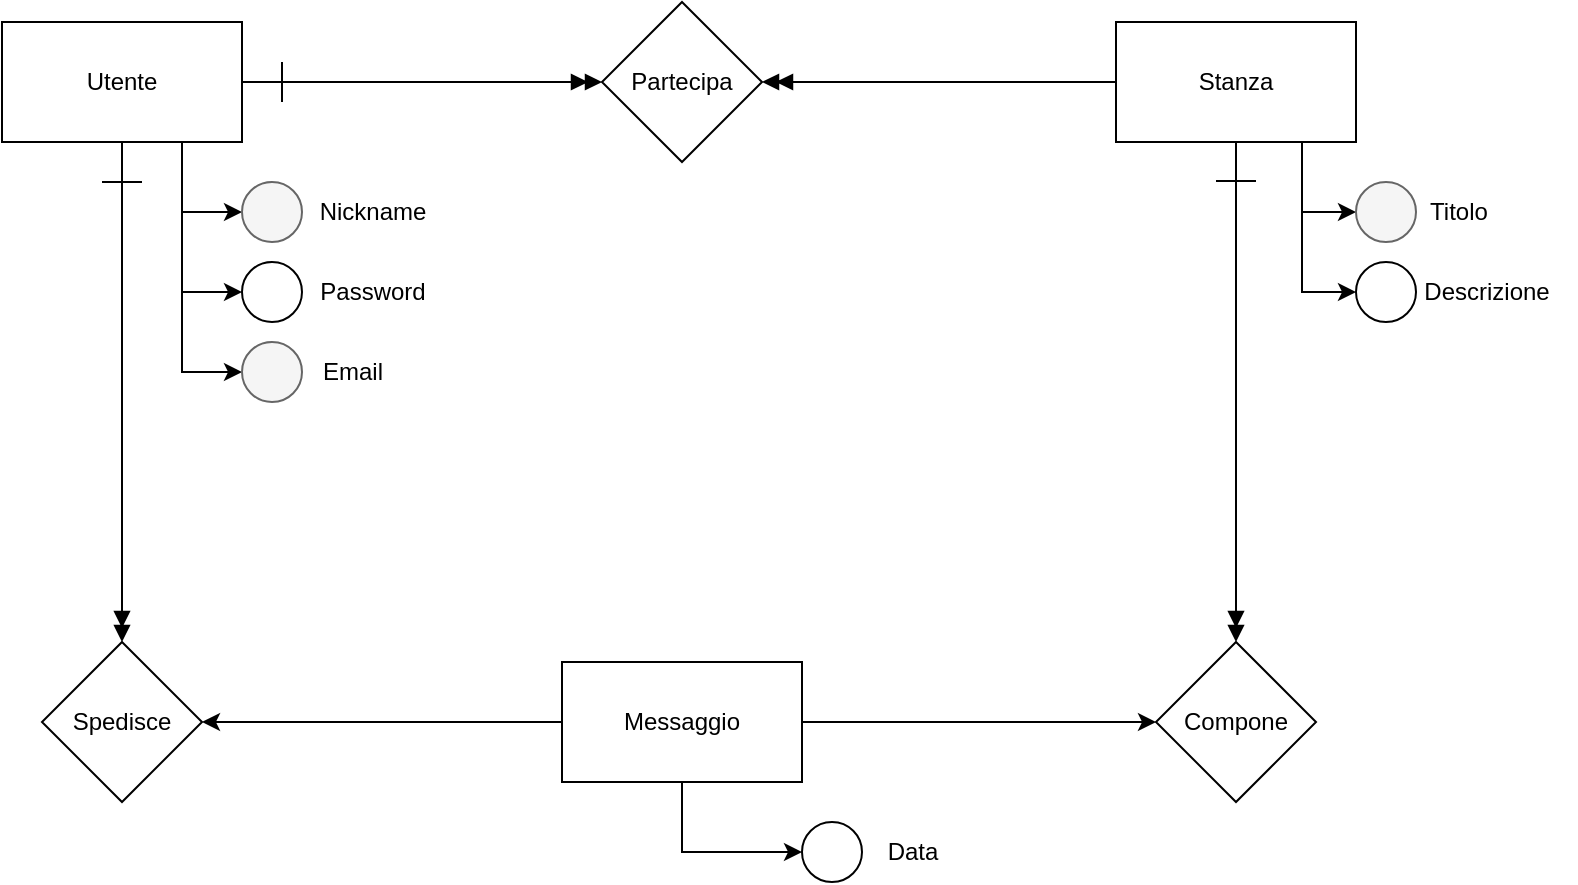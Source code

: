 <mxfile version="24.2.5" type="device">
  <diagram name="Pagina-1" id="ZEZJ7vG_agCJgwUqd_yj">
    <mxGraphModel dx="880" dy="532" grid="1" gridSize="10" guides="1" tooltips="1" connect="1" arrows="1" fold="1" page="1" pageScale="1" pageWidth="827" pageHeight="1169" math="0" shadow="0">
      <root>
        <mxCell id="0" />
        <mxCell id="1" parent="0" />
        <mxCell id="AQ_JEi1w0hB8qwyN36sD-11" style="edgeStyle=orthogonalEdgeStyle;rounded=0;orthogonalLoop=1;jettySize=auto;html=1;entryX=0;entryY=0.5;entryDx=0;entryDy=0;" edge="1" parent="1" source="AQ_JEi1w0hB8qwyN36sD-1" target="AQ_JEi1w0hB8qwyN36sD-2">
          <mxGeometry relative="1" as="geometry">
            <Array as="points">
              <mxPoint x="130" y="175" />
            </Array>
          </mxGeometry>
        </mxCell>
        <mxCell id="AQ_JEi1w0hB8qwyN36sD-12" style="edgeStyle=orthogonalEdgeStyle;rounded=0;orthogonalLoop=1;jettySize=auto;html=1;entryX=0;entryY=0.5;entryDx=0;entryDy=0;" edge="1" parent="1" source="AQ_JEi1w0hB8qwyN36sD-1" target="AQ_JEi1w0hB8qwyN36sD-6">
          <mxGeometry relative="1" as="geometry">
            <Array as="points">
              <mxPoint x="130" y="215" />
            </Array>
          </mxGeometry>
        </mxCell>
        <mxCell id="AQ_JEi1w0hB8qwyN36sD-13" style="edgeStyle=orthogonalEdgeStyle;rounded=0;orthogonalLoop=1;jettySize=auto;html=1;entryX=0;entryY=0.5;entryDx=0;entryDy=0;" edge="1" parent="1" source="AQ_JEi1w0hB8qwyN36sD-1" target="AQ_JEi1w0hB8qwyN36sD-8">
          <mxGeometry relative="1" as="geometry">
            <Array as="points">
              <mxPoint x="130" y="255" />
            </Array>
          </mxGeometry>
        </mxCell>
        <mxCell id="AQ_JEi1w0hB8qwyN36sD-29" style="edgeStyle=orthogonalEdgeStyle;rounded=0;orthogonalLoop=1;jettySize=auto;html=1;entryX=0;entryY=0.5;entryDx=0;entryDy=0;endArrow=doubleBlock;endFill=1;" edge="1" parent="1" source="AQ_JEi1w0hB8qwyN36sD-1" target="AQ_JEi1w0hB8qwyN36sD-28">
          <mxGeometry relative="1" as="geometry" />
        </mxCell>
        <mxCell id="AQ_JEi1w0hB8qwyN36sD-36" style="edgeStyle=orthogonalEdgeStyle;rounded=0;orthogonalLoop=1;jettySize=auto;html=1;entryX=0.5;entryY=0;entryDx=0;entryDy=0;endArrow=doubleBlock;endFill=1;" edge="1" parent="1" source="AQ_JEi1w0hB8qwyN36sD-1" target="AQ_JEi1w0hB8qwyN36sD-32">
          <mxGeometry relative="1" as="geometry" />
        </mxCell>
        <mxCell id="AQ_JEi1w0hB8qwyN36sD-1" value="Utente" style="rounded=0;whiteSpace=wrap;html=1;" vertex="1" parent="1">
          <mxGeometry x="40" y="80" width="120" height="60" as="geometry" />
        </mxCell>
        <mxCell id="AQ_JEi1w0hB8qwyN36sD-2" value="" style="ellipse;whiteSpace=wrap;html=1;aspect=fixed;fillColor=#f5f5f5;fontColor=#333333;strokeColor=#666666;" vertex="1" parent="1">
          <mxGeometry x="160" y="160" width="30" height="30" as="geometry" />
        </mxCell>
        <mxCell id="AQ_JEi1w0hB8qwyN36sD-5" value="Nickname" style="text;html=1;align=center;verticalAlign=middle;resizable=0;points=[];autosize=1;strokeColor=none;fillColor=none;" vertex="1" parent="1">
          <mxGeometry x="185" y="160" width="80" height="30" as="geometry" />
        </mxCell>
        <mxCell id="AQ_JEi1w0hB8qwyN36sD-6" value="" style="ellipse;whiteSpace=wrap;html=1;aspect=fixed;" vertex="1" parent="1">
          <mxGeometry x="160" y="200" width="30" height="30" as="geometry" />
        </mxCell>
        <mxCell id="AQ_JEi1w0hB8qwyN36sD-7" value="Password" style="text;html=1;align=center;verticalAlign=middle;resizable=0;points=[];autosize=1;strokeColor=none;fillColor=none;" vertex="1" parent="1">
          <mxGeometry x="185" y="200" width="80" height="30" as="geometry" />
        </mxCell>
        <mxCell id="AQ_JEi1w0hB8qwyN36sD-8" value="" style="ellipse;whiteSpace=wrap;html=1;aspect=fixed;fillColor=#f5f5f5;fontColor=#333333;strokeColor=#666666;" vertex="1" parent="1">
          <mxGeometry x="160" y="240" width="30" height="30" as="geometry" />
        </mxCell>
        <mxCell id="AQ_JEi1w0hB8qwyN36sD-9" value="Email" style="text;html=1;align=center;verticalAlign=middle;resizable=0;points=[];autosize=1;strokeColor=none;fillColor=none;" vertex="1" parent="1">
          <mxGeometry x="190" y="240" width="50" height="30" as="geometry" />
        </mxCell>
        <mxCell id="AQ_JEi1w0hB8qwyN36sD-20" style="edgeStyle=orthogonalEdgeStyle;rounded=0;orthogonalLoop=1;jettySize=auto;html=1;entryX=0;entryY=0.5;entryDx=0;entryDy=0;" edge="1" parent="1" source="AQ_JEi1w0hB8qwyN36sD-14" target="AQ_JEi1w0hB8qwyN36sD-16">
          <mxGeometry relative="1" as="geometry">
            <Array as="points">
              <mxPoint x="690" y="175" />
            </Array>
          </mxGeometry>
        </mxCell>
        <mxCell id="AQ_JEi1w0hB8qwyN36sD-21" style="edgeStyle=orthogonalEdgeStyle;rounded=0;orthogonalLoop=1;jettySize=auto;html=1;entryX=0;entryY=0.5;entryDx=0;entryDy=0;" edge="1" parent="1" source="AQ_JEi1w0hB8qwyN36sD-14" target="AQ_JEi1w0hB8qwyN36sD-18">
          <mxGeometry relative="1" as="geometry">
            <Array as="points">
              <mxPoint x="690" y="215" />
            </Array>
          </mxGeometry>
        </mxCell>
        <mxCell id="AQ_JEi1w0hB8qwyN36sD-30" style="edgeStyle=orthogonalEdgeStyle;rounded=0;orthogonalLoop=1;jettySize=auto;html=1;entryX=1;entryY=0.5;entryDx=0;entryDy=0;endArrow=doubleBlock;endFill=1;" edge="1" parent="1" source="AQ_JEi1w0hB8qwyN36sD-14" target="AQ_JEi1w0hB8qwyN36sD-28">
          <mxGeometry relative="1" as="geometry" />
        </mxCell>
        <mxCell id="AQ_JEi1w0hB8qwyN36sD-37" style="edgeStyle=orthogonalEdgeStyle;rounded=0;orthogonalLoop=1;jettySize=auto;html=1;entryX=0.5;entryY=0;entryDx=0;entryDy=0;endArrow=doubleBlock;endFill=1;" edge="1" parent="1" source="AQ_JEi1w0hB8qwyN36sD-14" target="AQ_JEi1w0hB8qwyN36sD-33">
          <mxGeometry relative="1" as="geometry" />
        </mxCell>
        <mxCell id="AQ_JEi1w0hB8qwyN36sD-14" value="Stanza" style="rounded=0;whiteSpace=wrap;html=1;" vertex="1" parent="1">
          <mxGeometry x="597" y="80" width="120" height="60" as="geometry" />
        </mxCell>
        <mxCell id="AQ_JEi1w0hB8qwyN36sD-16" value="" style="ellipse;whiteSpace=wrap;html=1;aspect=fixed;fillColor=#f5f5f5;fontColor=#333333;strokeColor=#666666;" vertex="1" parent="1">
          <mxGeometry x="717" y="160" width="30" height="30" as="geometry" />
        </mxCell>
        <mxCell id="AQ_JEi1w0hB8qwyN36sD-17" value="Titolo" style="text;html=1;align=center;verticalAlign=middle;resizable=0;points=[];autosize=1;strokeColor=none;fillColor=none;" vertex="1" parent="1">
          <mxGeometry x="743" y="160" width="50" height="30" as="geometry" />
        </mxCell>
        <mxCell id="AQ_JEi1w0hB8qwyN36sD-18" value="" style="ellipse;whiteSpace=wrap;html=1;aspect=fixed;" vertex="1" parent="1">
          <mxGeometry x="717" y="200" width="30" height="30" as="geometry" />
        </mxCell>
        <mxCell id="AQ_JEi1w0hB8qwyN36sD-19" value="Descrizione" style="text;html=1;align=center;verticalAlign=middle;resizable=0;points=[];autosize=1;strokeColor=none;fillColor=none;" vertex="1" parent="1">
          <mxGeometry x="737" y="200" width="90" height="30" as="geometry" />
        </mxCell>
        <mxCell id="AQ_JEi1w0hB8qwyN36sD-27" style="edgeStyle=orthogonalEdgeStyle;rounded=0;orthogonalLoop=1;jettySize=auto;html=1;entryX=0;entryY=0.5;entryDx=0;entryDy=0;" edge="1" parent="1" source="AQ_JEi1w0hB8qwyN36sD-22" target="AQ_JEi1w0hB8qwyN36sD-25">
          <mxGeometry relative="1" as="geometry" />
        </mxCell>
        <mxCell id="AQ_JEi1w0hB8qwyN36sD-34" style="edgeStyle=orthogonalEdgeStyle;rounded=0;orthogonalLoop=1;jettySize=auto;html=1;entryX=0;entryY=0.5;entryDx=0;entryDy=0;" edge="1" parent="1" source="AQ_JEi1w0hB8qwyN36sD-22" target="AQ_JEi1w0hB8qwyN36sD-33">
          <mxGeometry relative="1" as="geometry" />
        </mxCell>
        <mxCell id="AQ_JEi1w0hB8qwyN36sD-35" style="edgeStyle=orthogonalEdgeStyle;rounded=0;orthogonalLoop=1;jettySize=auto;html=1;entryX=1;entryY=0.5;entryDx=0;entryDy=0;" edge="1" parent="1" source="AQ_JEi1w0hB8qwyN36sD-22" target="AQ_JEi1w0hB8qwyN36sD-32">
          <mxGeometry relative="1" as="geometry" />
        </mxCell>
        <mxCell id="AQ_JEi1w0hB8qwyN36sD-22" value="Messaggio" style="rounded=0;whiteSpace=wrap;html=1;" vertex="1" parent="1">
          <mxGeometry x="320" y="400" width="120" height="60" as="geometry" />
        </mxCell>
        <mxCell id="AQ_JEi1w0hB8qwyN36sD-25" value="" style="ellipse;whiteSpace=wrap;html=1;aspect=fixed;" vertex="1" parent="1">
          <mxGeometry x="440" y="480" width="30" height="30" as="geometry" />
        </mxCell>
        <mxCell id="AQ_JEi1w0hB8qwyN36sD-26" value="Data" style="text;html=1;align=center;verticalAlign=middle;resizable=0;points=[];autosize=1;strokeColor=none;fillColor=none;" vertex="1" parent="1">
          <mxGeometry x="470" y="480" width="50" height="30" as="geometry" />
        </mxCell>
        <mxCell id="AQ_JEi1w0hB8qwyN36sD-28" value="Partecipa" style="rhombus;whiteSpace=wrap;html=1;" vertex="1" parent="1">
          <mxGeometry x="340" y="70" width="80" height="80" as="geometry" />
        </mxCell>
        <mxCell id="AQ_JEi1w0hB8qwyN36sD-31" value="" style="endArrow=none;html=1;rounded=0;" edge="1" parent="1">
          <mxGeometry width="50" height="50" relative="1" as="geometry">
            <mxPoint x="180" y="120" as="sourcePoint" />
            <mxPoint x="180" y="100" as="targetPoint" />
          </mxGeometry>
        </mxCell>
        <mxCell id="AQ_JEi1w0hB8qwyN36sD-32" value="Spedisce" style="rhombus;whiteSpace=wrap;html=1;" vertex="1" parent="1">
          <mxGeometry x="60" y="390" width="80" height="80" as="geometry" />
        </mxCell>
        <mxCell id="AQ_JEi1w0hB8qwyN36sD-33" value="Compone" style="rhombus;whiteSpace=wrap;html=1;" vertex="1" parent="1">
          <mxGeometry x="617" y="390" width="80" height="80" as="geometry" />
        </mxCell>
        <mxCell id="AQ_JEi1w0hB8qwyN36sD-38" value="" style="endArrow=none;html=1;rounded=0;" edge="1" parent="1">
          <mxGeometry width="50" height="50" relative="1" as="geometry">
            <mxPoint x="647" y="159.52" as="sourcePoint" />
            <mxPoint x="667" y="159.52" as="targetPoint" />
          </mxGeometry>
        </mxCell>
        <mxCell id="AQ_JEi1w0hB8qwyN36sD-39" value="" style="endArrow=none;html=1;rounded=0;" edge="1" parent="1">
          <mxGeometry width="50" height="50" relative="1" as="geometry">
            <mxPoint x="90" y="160" as="sourcePoint" />
            <mxPoint x="110" y="160" as="targetPoint" />
          </mxGeometry>
        </mxCell>
      </root>
    </mxGraphModel>
  </diagram>
</mxfile>
